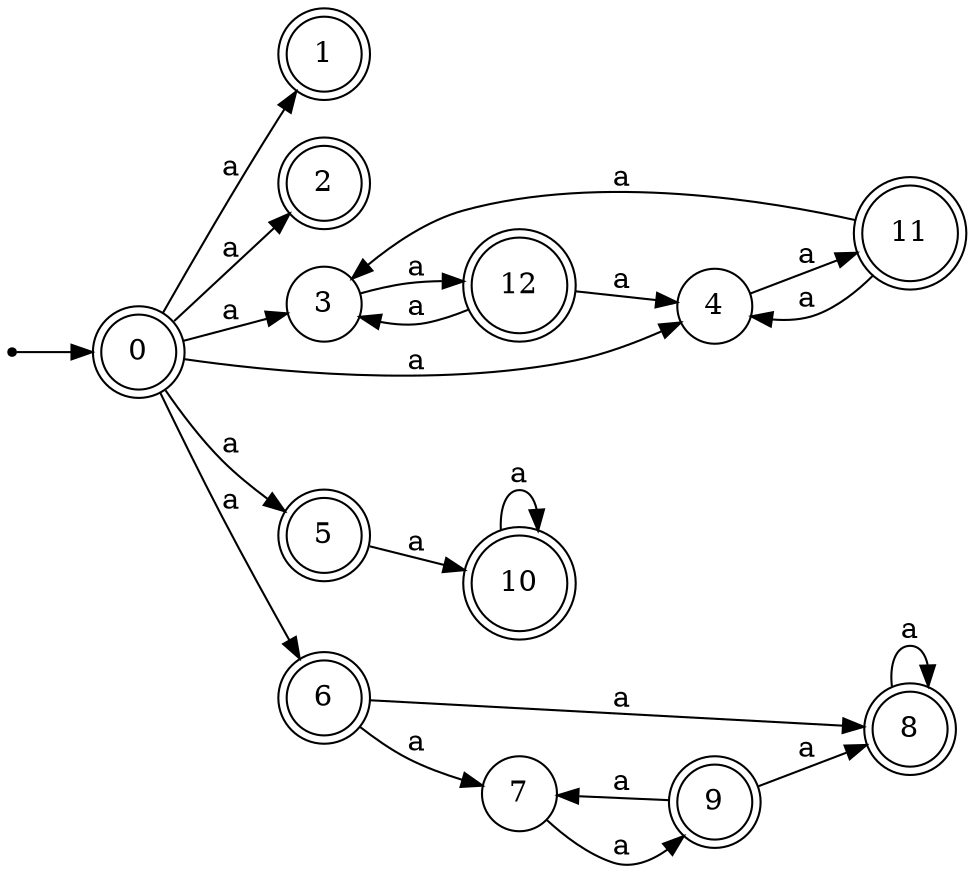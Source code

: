 digraph finite_state_machine {
rankdir=LR;
size="20,20";
node [shape = point]; "dummy0"
node [shape = doublecircle]; "0";"dummy0" -> "0";
node [shape = doublecircle]; "1";node [shape = doublecircle]; "2";node [shape = circle]; "3";
node [shape = circle]; "4";
node [shape = doublecircle]; "5";node [shape = doublecircle]; "6";node [shape = circle]; "7";
node [shape = doublecircle]; "8";node [shape = doublecircle]; "9";node [shape = doublecircle]; "10";node [shape = doublecircle]; "11";node [shape = doublecircle]; "12";"0" -> "1" [label = "a"];
 "0" -> "2" [label = "a"];
 "0" -> "3" [label = "a"];
 "0" -> "4" [label = "a"];
 "0" -> "5" [label = "a"];
 "0" -> "6" [label = "a"];
 "6" -> "8" [label = "a"];
 "6" -> "7" [label = "a"];
 "8" -> "8" [label = "a"];
 "7" -> "9" [label = "a"];
 "9" -> "8" [label = "a"];
 "9" -> "7" [label = "a"];
 "5" -> "10" [label = "a"];
 "10" -> "10" [label = "a"];
 "4" -> "11" [label = "a"];
 "11" -> "3" [label = "a"];
 "11" -> "4" [label = "a"];
 "3" -> "12" [label = "a"];
 "12" -> "3" [label = "a"];
 "12" -> "4" [label = "a"];
 }

